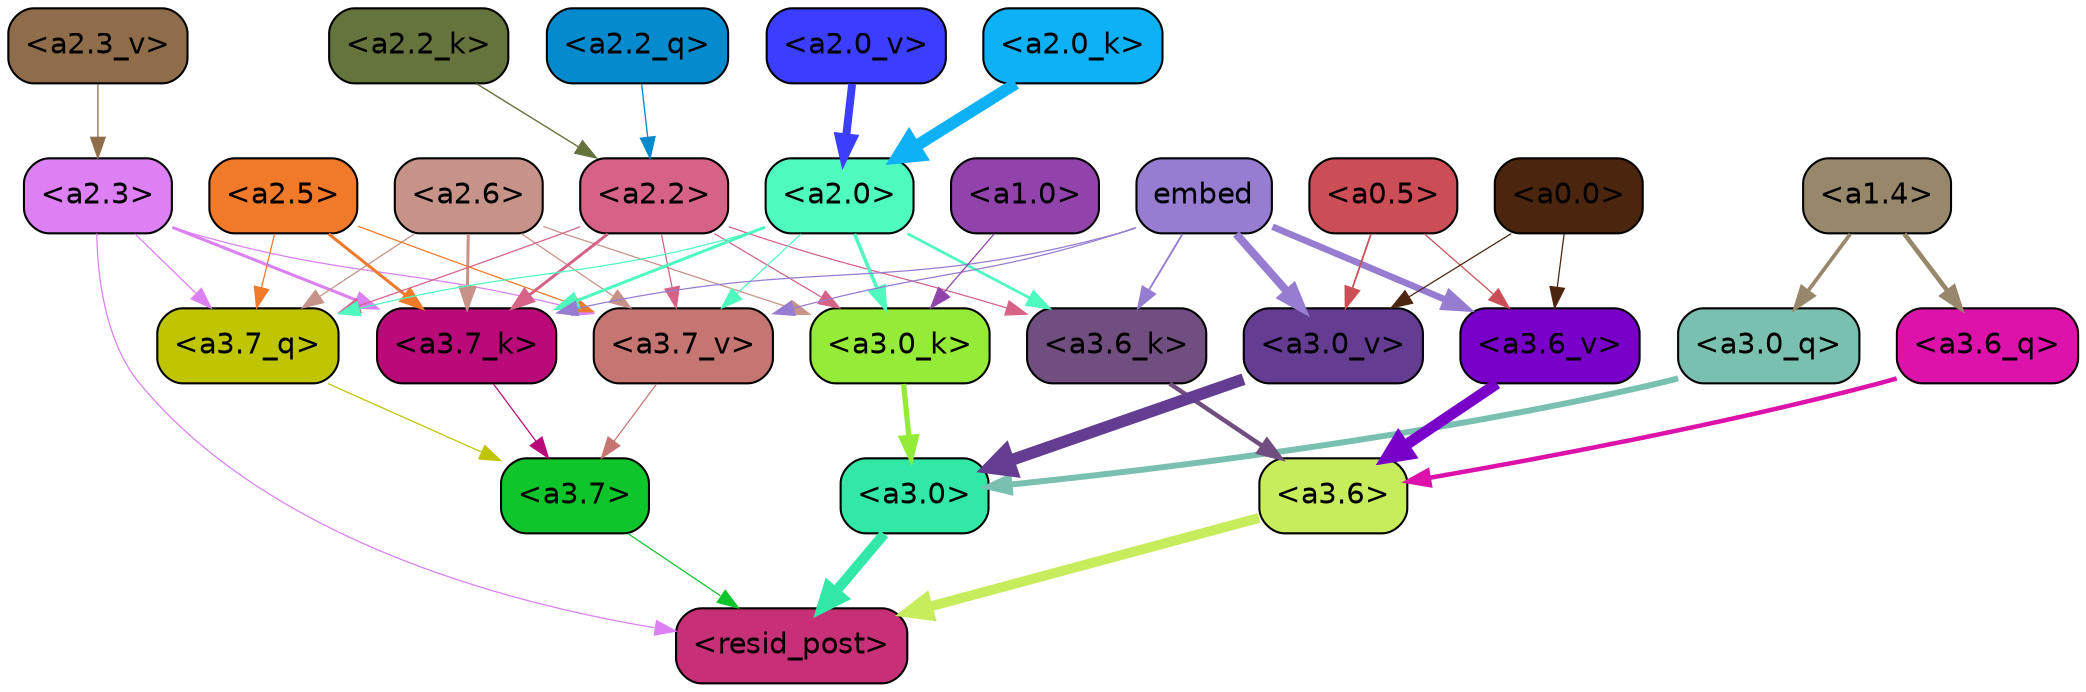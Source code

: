 strict digraph "" {
	graph [bgcolor=transparent,
		layout=dot,
		overlap=false,
		splines=true
	];
	"<a3.7>"	[color=black,
		fillcolor="#0fc52c",
		fontname=Helvetica,
		shape=box,
		style="filled, rounded"];
	"<resid_post>"	[color=black,
		fillcolor="#c73076",
		fontname=Helvetica,
		shape=box,
		style="filled, rounded"];
	"<a3.7>" -> "<resid_post>"	[color="#0fc52c",
		penwidth=0.6];
	"<a3.6>"	[color=black,
		fillcolor="#c7ec5c",
		fontname=Helvetica,
		shape=box,
		style="filled, rounded"];
	"<a3.6>" -> "<resid_post>"	[color="#c7ec5c",
		penwidth=4.746312499046326];
	"<a3.0>"	[color=black,
		fillcolor="#31e8a6",
		fontname=Helvetica,
		shape=box,
		style="filled, rounded"];
	"<a3.0>" -> "<resid_post>"	[color="#31e8a6",
		penwidth=4.896343111991882];
	"<a2.3>"	[color=black,
		fillcolor="#dc80f4",
		fontname=Helvetica,
		shape=box,
		style="filled, rounded"];
	"<a2.3>" -> "<resid_post>"	[color="#dc80f4",
		penwidth=0.6];
	"<a3.7_q>"	[color=black,
		fillcolor="#c0c502",
		fontname=Helvetica,
		shape=box,
		style="filled, rounded"];
	"<a2.3>" -> "<a3.7_q>"	[color="#dc80f4",
		penwidth=0.6];
	"<a3.7_k>"	[color=black,
		fillcolor="#ba0978",
		fontname=Helvetica,
		shape=box,
		style="filled, rounded"];
	"<a2.3>" -> "<a3.7_k>"	[color="#dc80f4",
		penwidth=1.467104621231556];
	"<a3.7_v>"	[color=black,
		fillcolor="#c67672",
		fontname=Helvetica,
		shape=box,
		style="filled, rounded"];
	"<a2.3>" -> "<a3.7_v>"	[color="#dc80f4",
		penwidth=0.6];
	"<a3.7_q>" -> "<a3.7>"	[color="#c0c502",
		penwidth=0.6];
	"<a3.6_q>"	[color=black,
		fillcolor="#dd12aa",
		fontname=Helvetica,
		shape=box,
		style="filled, rounded"];
	"<a3.6_q>" -> "<a3.6>"	[color="#dd12aa",
		penwidth=2.160832464694977];
	"<a3.0_q>"	[color=black,
		fillcolor="#7ac0b1",
		fontname=Helvetica,
		shape=box,
		style="filled, rounded"];
	"<a3.0_q>" -> "<a3.0>"	[color="#7ac0b1",
		penwidth=2.870753765106201];
	"<a3.7_k>" -> "<a3.7>"	[color="#ba0978",
		penwidth=0.6];
	"<a3.6_k>"	[color=black,
		fillcolor="#714e80",
		fontname=Helvetica,
		shape=box,
		style="filled, rounded"];
	"<a3.6_k>" -> "<a3.6>"	[color="#714e80",
		penwidth=2.13908451795578];
	"<a3.0_k>"	[color=black,
		fillcolor="#94ec38",
		fontname=Helvetica,
		shape=box,
		style="filled, rounded"];
	"<a3.0_k>" -> "<a3.0>"	[color="#94ec38",
		penwidth=2.520303964614868];
	"<a3.7_v>" -> "<a3.7>"	[color="#c67672",
		penwidth=0.6];
	"<a3.6_v>"	[color=black,
		fillcolor="#7900c8",
		fontname=Helvetica,
		shape=box,
		style="filled, rounded"];
	"<a3.6_v>" -> "<a3.6>"	[color="#7900c8",
		penwidth=5.297133803367615];
	"<a3.0_v>"	[color=black,
		fillcolor="#643c92",
		fontname=Helvetica,
		shape=box,
		style="filled, rounded"];
	"<a3.0_v>" -> "<a3.0>"	[color="#643c92",
		penwidth=5.680712580680847];
	"<a2.6>"	[color=black,
		fillcolor="#c79288",
		fontname=Helvetica,
		shape=box,
		style="filled, rounded"];
	"<a2.6>" -> "<a3.7_q>"	[color="#c79288",
		penwidth=0.6];
	"<a2.6>" -> "<a3.7_k>"	[color="#c79288",
		penwidth=1.4453159049153328];
	"<a2.6>" -> "<a3.0_k>"	[color="#c79288",
		penwidth=0.6];
	"<a2.6>" -> "<a3.7_v>"	[color="#c79288",
		penwidth=0.6];
	"<a2.5>"	[color=black,
		fillcolor="#f0792a",
		fontname=Helvetica,
		shape=box,
		style="filled, rounded"];
	"<a2.5>" -> "<a3.7_q>"	[color="#f0792a",
		penwidth=0.6];
	"<a2.5>" -> "<a3.7_k>"	[color="#f0792a",
		penwidth=1.4526091292500496];
	"<a2.5>" -> "<a3.7_v>"	[color="#f0792a",
		penwidth=0.6];
	"<a2.2>"	[color=black,
		fillcolor="#d66386",
		fontname=Helvetica,
		shape=box,
		style="filled, rounded"];
	"<a2.2>" -> "<a3.7_q>"	[color="#d66386",
		penwidth=0.6];
	"<a2.2>" -> "<a3.7_k>"	[color="#d66386",
		penwidth=1.4310357049107552];
	"<a2.2>" -> "<a3.6_k>"	[color="#d66386",
		penwidth=0.6];
	"<a2.2>" -> "<a3.0_k>"	[color="#d66386",
		penwidth=0.6];
	"<a2.2>" -> "<a3.7_v>"	[color="#d66386",
		penwidth=0.6];
	"<a2.0>"	[color=black,
		fillcolor="#4efabd",
		fontname=Helvetica,
		shape=box,
		style="filled, rounded"];
	"<a2.0>" -> "<a3.7_q>"	[color="#4efabd",
		penwidth=0.6];
	"<a2.0>" -> "<a3.7_k>"	[color="#4efabd",
		penwidth=1.4314699843525887];
	"<a2.0>" -> "<a3.6_k>"	[color="#4efabd",
		penwidth=1.2950235605239868];
	"<a2.0>" -> "<a3.0_k>"	[color="#4efabd",
		penwidth=1.712992787361145];
	"<a2.0>" -> "<a3.7_v>"	[color="#4efabd",
		penwidth=0.6];
	"<a1.4>"	[color=black,
		fillcolor="#97876b",
		fontname=Helvetica,
		shape=box,
		style="filled, rounded"];
	"<a1.4>" -> "<a3.6_q>"	[color="#97876b",
		penwidth=2.242796540260315];
	"<a1.4>" -> "<a3.0_q>"	[color="#97876b",
		penwidth=1.7808996737003326];
	embed	[color=black,
		fillcolor="#967dd2",
		fontname=Helvetica,
		shape=box,
		style="filled, rounded"];
	embed -> "<a3.7_k>"	[color="#967dd2",
		penwidth=0.6];
	embed -> "<a3.6_k>"	[color="#967dd2",
		penwidth=0.891706109046936];
	embed -> "<a3.7_v>"	[color="#967dd2",
		penwidth=0.6];
	embed -> "<a3.6_v>"	[color="#967dd2",
		penwidth=3.1766927242279053];
	embed -> "<a3.0_v>"	[color="#967dd2",
		penwidth=3.9005755856633186];
	"<a1.0>"	[color=black,
		fillcolor="#9143ab",
		fontname=Helvetica,
		shape=box,
		style="filled, rounded"];
	"<a1.0>" -> "<a3.0_k>"	[color="#9143ab",
		penwidth=0.6];
	"<a0.5>"	[color=black,
		fillcolor="#cb4e56",
		fontname=Helvetica,
		shape=box,
		style="filled, rounded"];
	"<a0.5>" -> "<a3.6_v>"	[color="#cb4e56",
		penwidth=0.6];
	"<a0.5>" -> "<a3.0_v>"	[color="#cb4e56",
		penwidth=0.8493617177009583];
	"<a0.0>"	[color=black,
		fillcolor="#4b250d",
		fontname=Helvetica,
		shape=box,
		style="filled, rounded"];
	"<a0.0>" -> "<a3.6_v>"	[color="#4b250d",
		penwidth=0.6];
	"<a0.0>" -> "<a3.0_v>"	[color="#4b250d",
		penwidth=0.6];
	"<a2.2_q>"	[color=black,
		fillcolor="#048acd",
		fontname=Helvetica,
		shape=box,
		style="filled, rounded"];
	"<a2.2_q>" -> "<a2.2>"	[color="#048acd",
		penwidth=0.6449352353811264];
	"<a2.2_k>"	[color=black,
		fillcolor="#65733d",
		fontname=Helvetica,
		shape=box,
		style="filled, rounded"];
	"<a2.2_k>" -> "<a2.2>"	[color="#65733d",
		penwidth=0.6690489649772644];
	"<a2.0_k>"	[color=black,
		fillcolor="#0eb1f5",
		fontname=Helvetica,
		shape=box,
		style="filled, rounded"];
	"<a2.0_k>" -> "<a2.0>"	[color="#0eb1f5",
		penwidth=5.656688302755356];
	"<a2.3_v>"	[color=black,
		fillcolor="#8f6d4a",
		fontname=Helvetica,
		shape=box,
		style="filled, rounded"];
	"<a2.3_v>" -> "<a2.3>"	[color="#8f6d4a",
		penwidth=0.6];
	"<a2.0_v>"	[color=black,
		fillcolor="#3b3eff",
		fontname=Helvetica,
		shape=box,
		style="filled, rounded"];
	"<a2.0_v>" -> "<a2.0>"	[color="#3b3eff",
		penwidth=3.8170836865901947];
}
